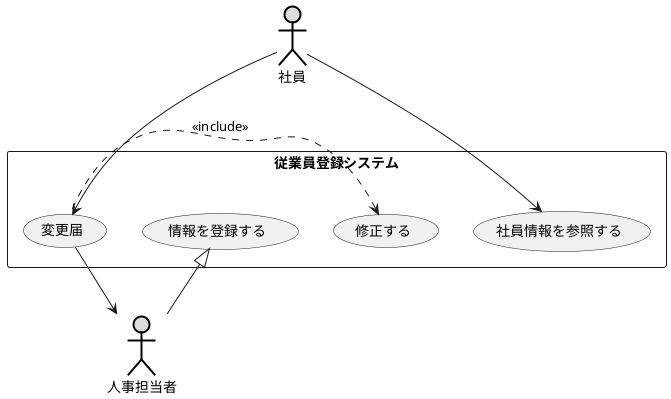 @startuml ユースケース図
actor 人事担当者#DDDDDD;line:black;line.bold;
actor 社員#DDDDDD;line:black;line.bold;
rectangle 従業員登録システム {
usecase 情報を登録する
usecase 社員情報を参照する
usecase 変更届
usecase 修正する

}
社員 --> 変更届
修正する<. 変更届: << include >>

変更届 --> 人事担当者
人事担当者 --|> 情報を登録する
社員-->社員情報を参照する


@enduml